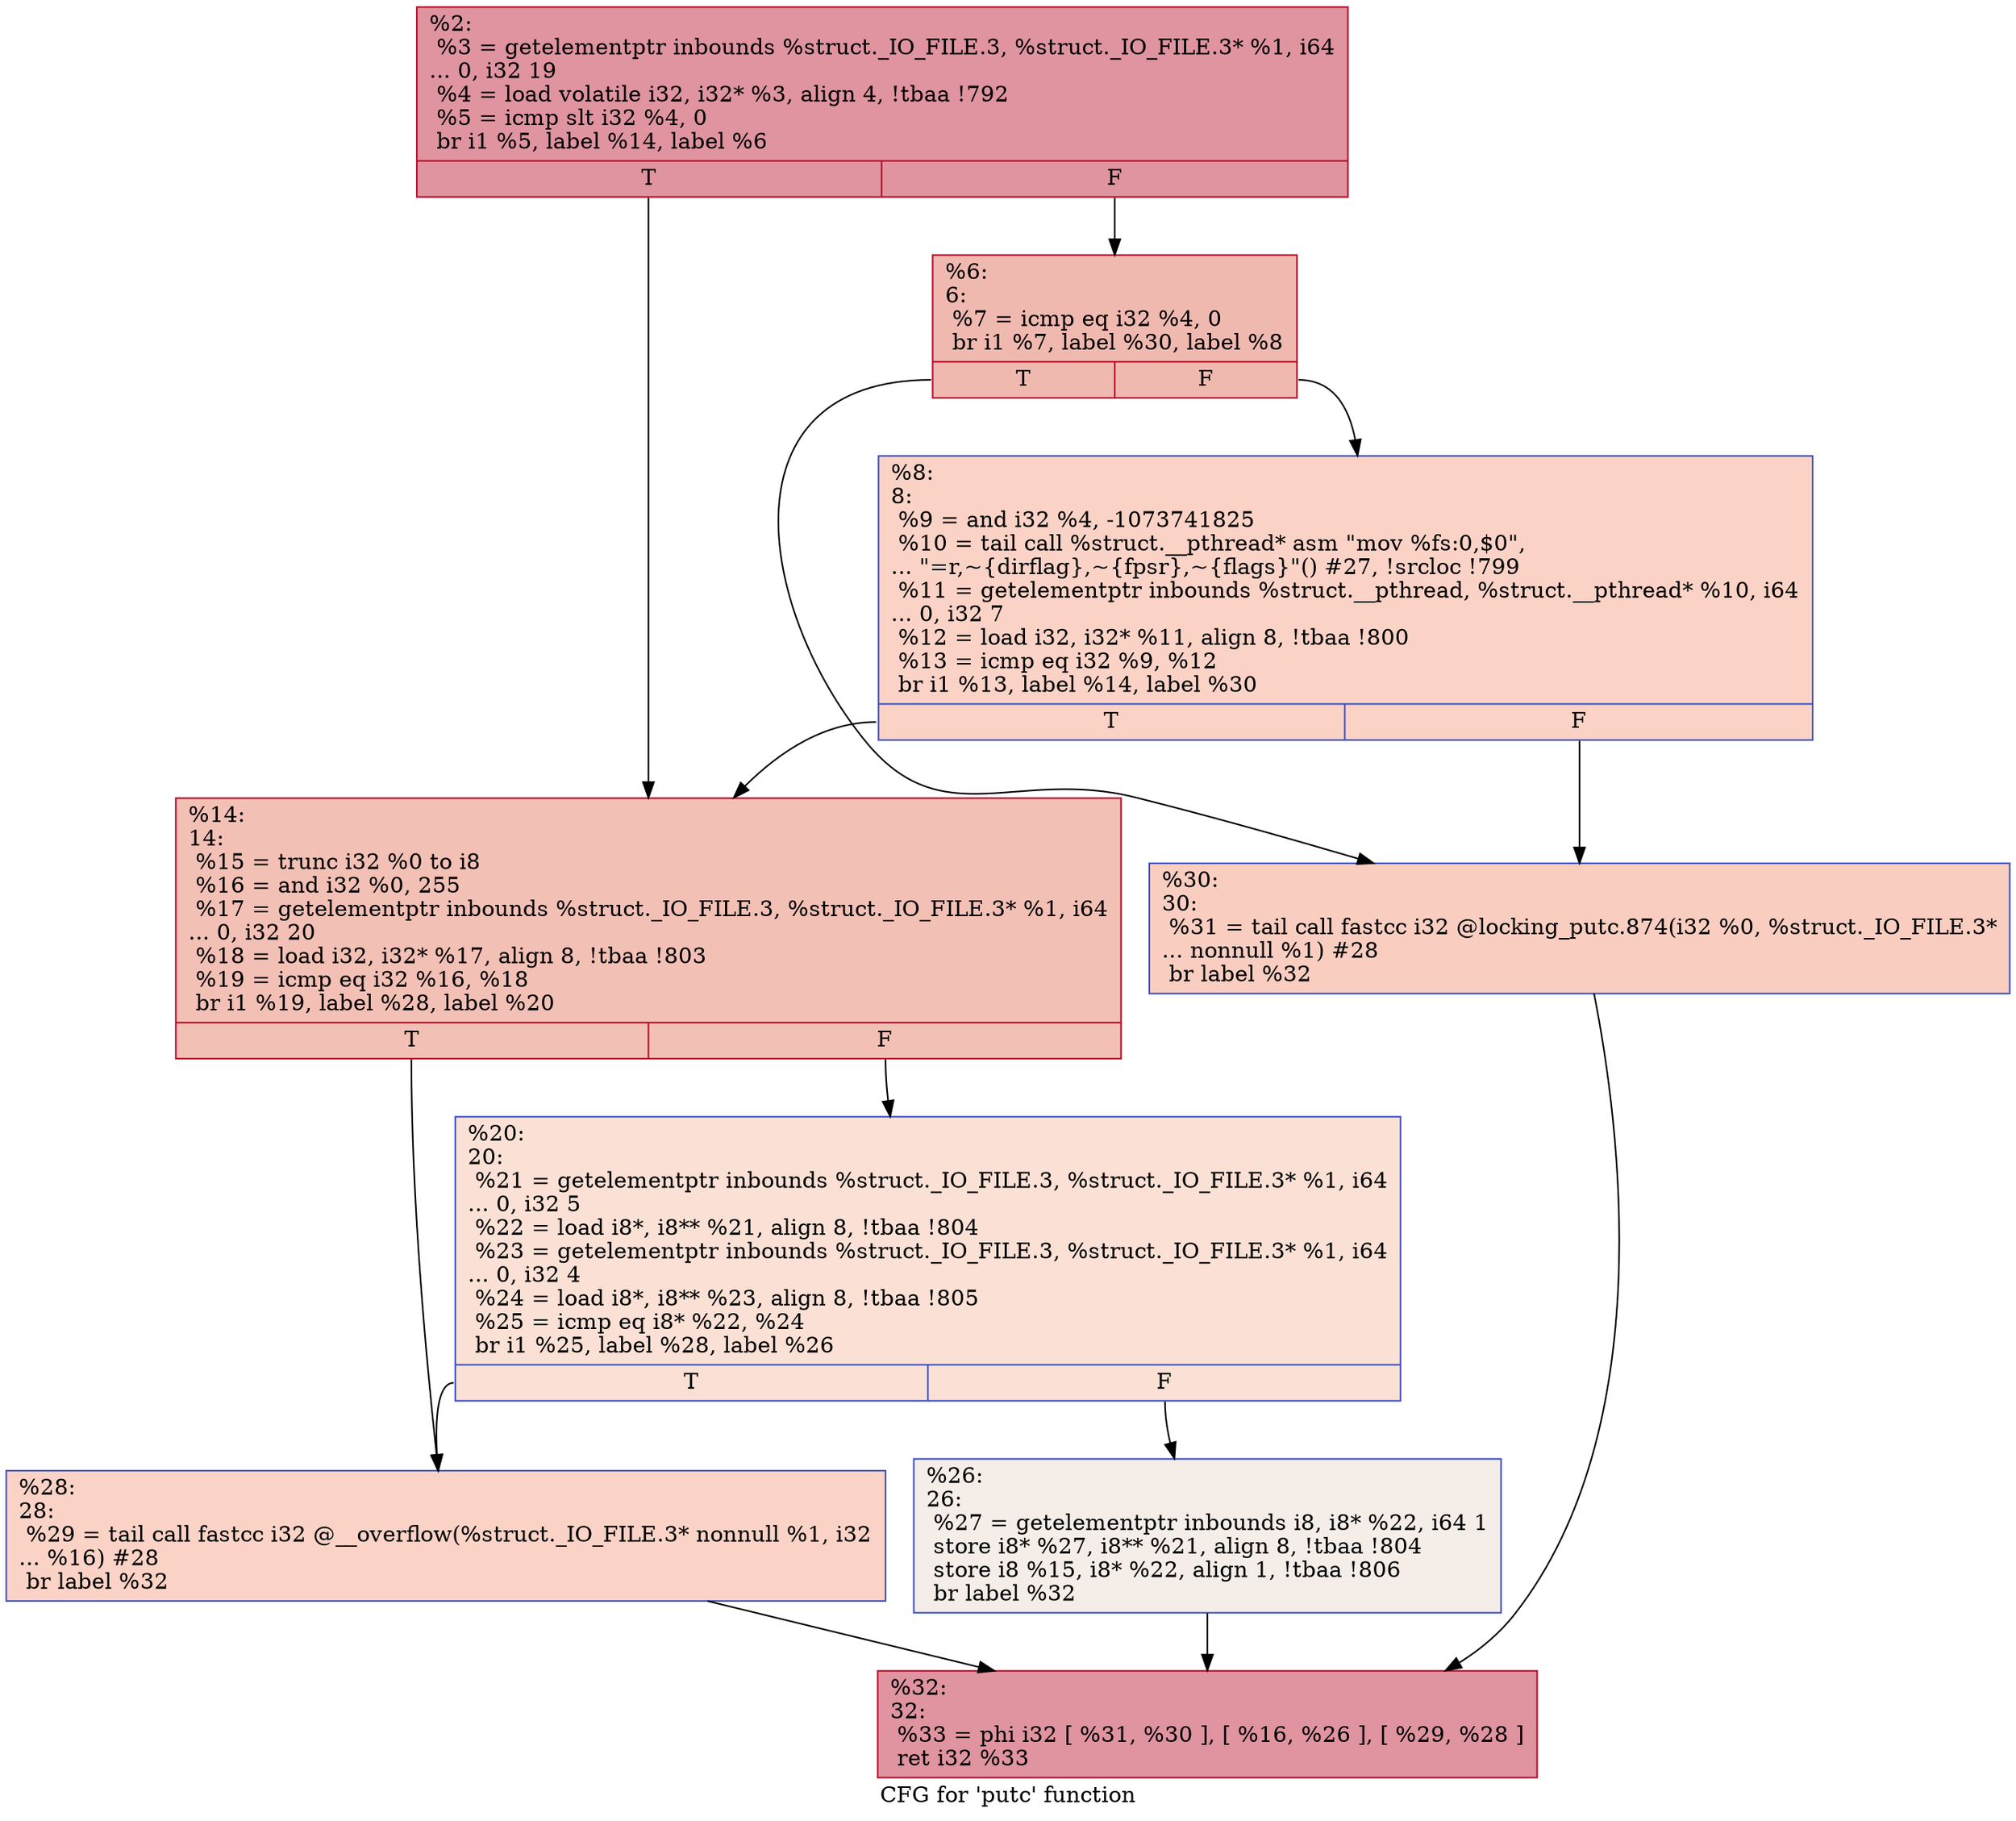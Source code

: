 digraph "CFG for 'putc' function" {
	label="CFG for 'putc' function";

	Node0x25380f0 [shape=record,color="#b70d28ff", style=filled, fillcolor="#b70d2870",label="{%2:\l  %3 = getelementptr inbounds %struct._IO_FILE.3, %struct._IO_FILE.3* %1, i64\l... 0, i32 19\l  %4 = load volatile i32, i32* %3, align 4, !tbaa !792\l  %5 = icmp slt i32 %4, 0\l  br i1 %5, label %14, label %6\l|{<s0>T|<s1>F}}"];
	Node0x25380f0:s0 -> Node0x25381e0;
	Node0x25380f0:s1 -> Node0x2538140;
	Node0x2538140 [shape=record,color="#b70d28ff", style=filled, fillcolor="#de614d70",label="{%6:\l6:                                                \l  %7 = icmp eq i32 %4, 0\l  br i1 %7, label %30, label %8\l|{<s0>T|<s1>F}}"];
	Node0x2538140:s0 -> Node0x2538320;
	Node0x2538140:s1 -> Node0x2538190;
	Node0x2538190 [shape=record,color="#3d50c3ff", style=filled, fillcolor="#f59c7d70",label="{%8:\l8:                                                \l  %9 = and i32 %4, -1073741825\l  %10 = tail call %struct.__pthread* asm \"mov %fs:0,$0\",\l... \"=r,~\{dirflag\},~\{fpsr\},~\{flags\}\"() #27, !srcloc !799\l  %11 = getelementptr inbounds %struct.__pthread, %struct.__pthread* %10, i64\l... 0, i32 7\l  %12 = load i32, i32* %11, align 8, !tbaa !800\l  %13 = icmp eq i32 %9, %12\l  br i1 %13, label %14, label %30\l|{<s0>T|<s1>F}}"];
	Node0x2538190:s0 -> Node0x25381e0;
	Node0x2538190:s1 -> Node0x2538320;
	Node0x25381e0 [shape=record,color="#b70d28ff", style=filled, fillcolor="#e5705870",label="{%14:\l14:                                               \l  %15 = trunc i32 %0 to i8\l  %16 = and i32 %0, 255\l  %17 = getelementptr inbounds %struct._IO_FILE.3, %struct._IO_FILE.3* %1, i64\l... 0, i32 20\l  %18 = load i32, i32* %17, align 8, !tbaa !803\l  %19 = icmp eq i32 %16, %18\l  br i1 %19, label %28, label %20\l|{<s0>T|<s1>F}}"];
	Node0x25381e0:s0 -> Node0x25382d0;
	Node0x25381e0:s1 -> Node0x2538230;
	Node0x2538230 [shape=record,color="#3d50c3ff", style=filled, fillcolor="#f7bca170",label="{%20:\l20:                                               \l  %21 = getelementptr inbounds %struct._IO_FILE.3, %struct._IO_FILE.3* %1, i64\l... 0, i32 5\l  %22 = load i8*, i8** %21, align 8, !tbaa !804\l  %23 = getelementptr inbounds %struct._IO_FILE.3, %struct._IO_FILE.3* %1, i64\l... 0, i32 4\l  %24 = load i8*, i8** %23, align 8, !tbaa !805\l  %25 = icmp eq i8* %22, %24\l  br i1 %25, label %28, label %26\l|{<s0>T|<s1>F}}"];
	Node0x2538230:s0 -> Node0x25382d0;
	Node0x2538230:s1 -> Node0x2538280;
	Node0x2538280 [shape=record,color="#3d50c3ff", style=filled, fillcolor="#e8d6cc70",label="{%26:\l26:                                               \l  %27 = getelementptr inbounds i8, i8* %22, i64 1\l  store i8* %27, i8** %21, align 8, !tbaa !804\l  store i8 %15, i8* %22, align 1, !tbaa !806\l  br label %32\l}"];
	Node0x2538280 -> Node0x2538370;
	Node0x25382d0 [shape=record,color="#3d50c3ff", style=filled, fillcolor="#f59c7d70",label="{%28:\l28:                                               \l  %29 = tail call fastcc i32 @__overflow(%struct._IO_FILE.3* nonnull %1, i32\l... %16) #28\l  br label %32\l}"];
	Node0x25382d0 -> Node0x2538370;
	Node0x2538320 [shape=record,color="#3d50c3ff", style=filled, fillcolor="#f2907270",label="{%30:\l30:                                               \l  %31 = tail call fastcc i32 @locking_putc.874(i32 %0, %struct._IO_FILE.3*\l... nonnull %1) #28\l  br label %32\l}"];
	Node0x2538320 -> Node0x2538370;
	Node0x2538370 [shape=record,color="#b70d28ff", style=filled, fillcolor="#b70d2870",label="{%32:\l32:                                               \l  %33 = phi i32 [ %31, %30 ], [ %16, %26 ], [ %29, %28 ]\l  ret i32 %33\l}"];
}

